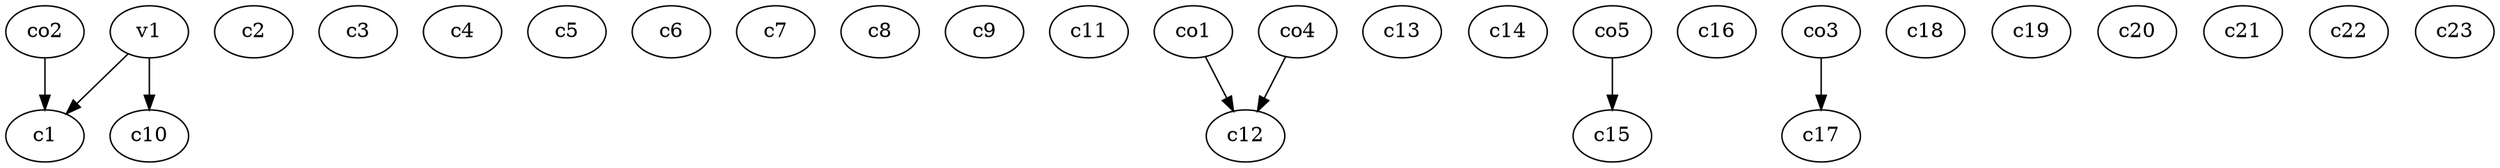 strict digraph  {
c1;
c2;
c3;
c4;
c5;
c6;
c7;
c8;
c9;
c10;
c11;
c12;
c13;
c14;
c15;
c16;
c17;
c18;
c19;
c20;
c21;
c22;
c23;
v1;
co1;
co2;
co3;
co4;
co5;
v1 -> c10  [weight=1];
v1 -> c1  [weight=1];
co1 -> c12  [weight=1];
co2 -> c1  [weight=1];
co3 -> c17  [weight=1];
co4 -> c12  [weight=1];
co5 -> c15  [weight=1];
}
